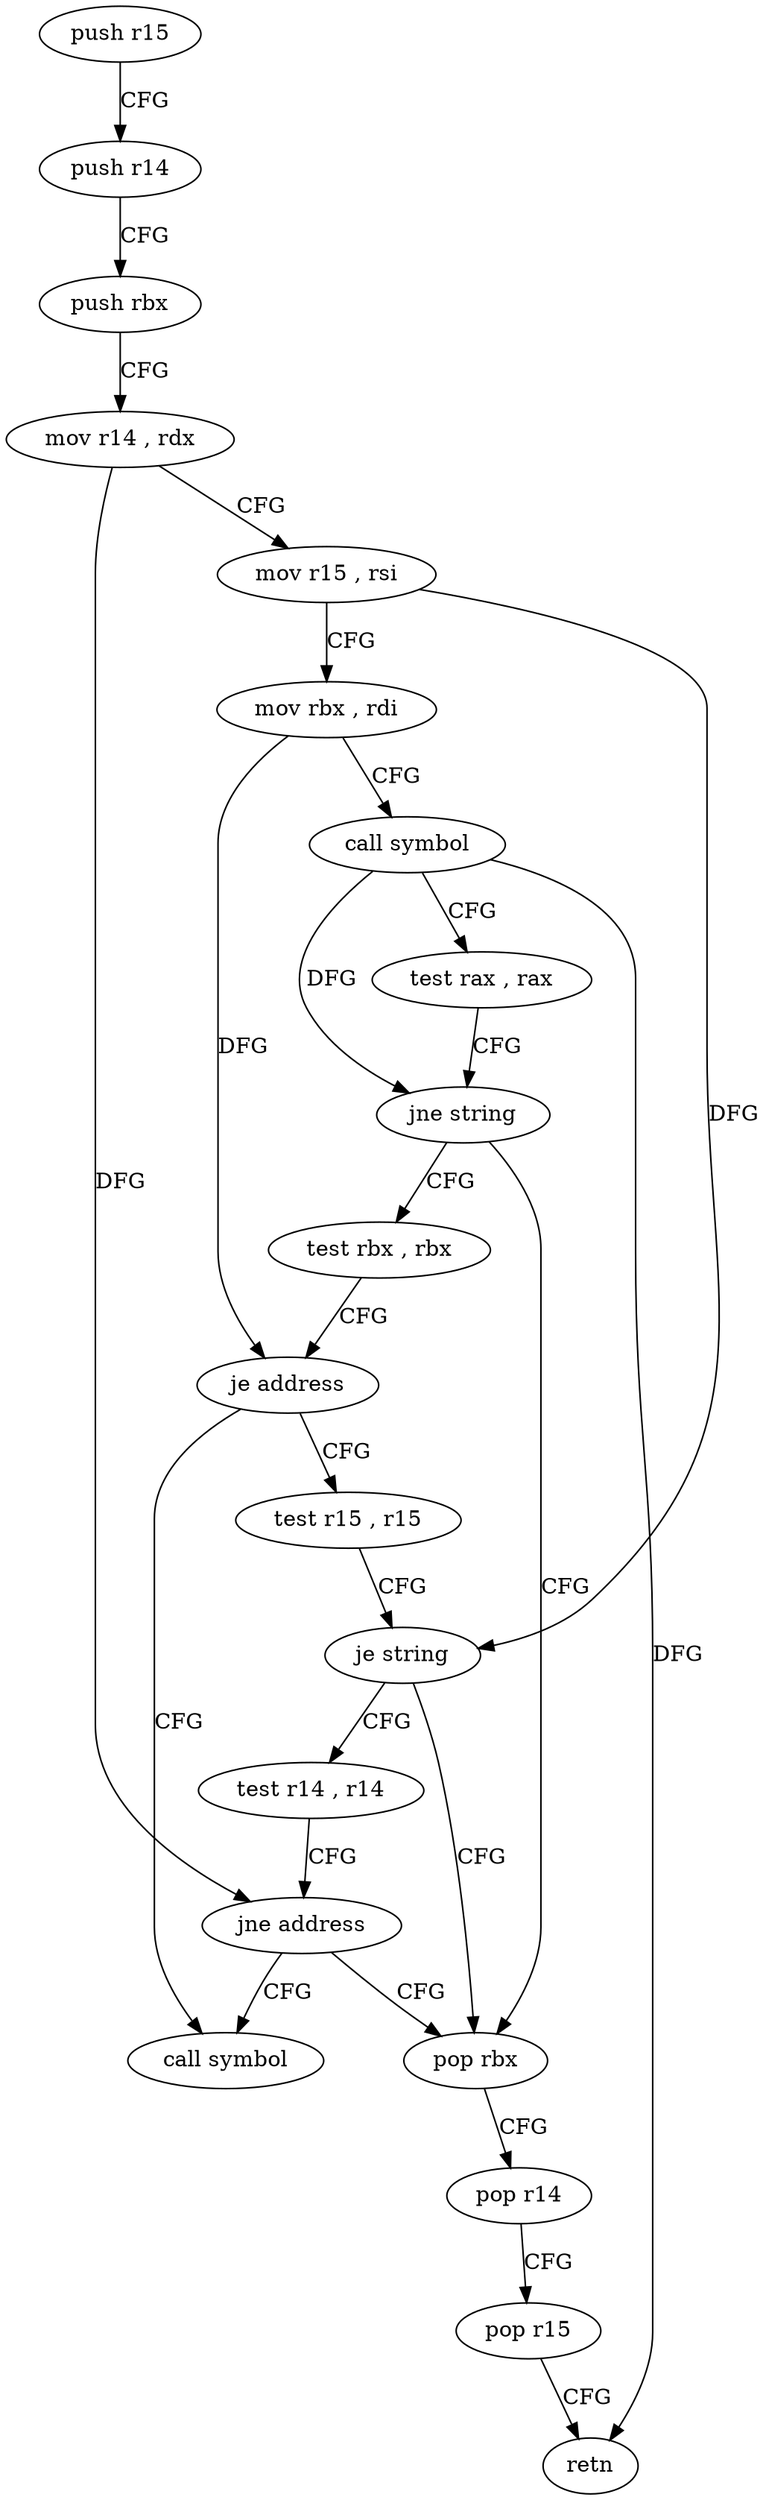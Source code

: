 digraph "func" {
"4215104" [label = "push r15" ]
"4215106" [label = "push r14" ]
"4215108" [label = "push rbx" ]
"4215109" [label = "mov r14 , rdx" ]
"4215112" [label = "mov r15 , rsi" ]
"4215115" [label = "mov rbx , rdi" ]
"4215118" [label = "call symbol" ]
"4215123" [label = "test rax , rax" ]
"4215126" [label = "jne string" ]
"4215143" [label = "pop rbx" ]
"4215128" [label = "test rbx , rbx" ]
"4215144" [label = "pop r14" ]
"4215146" [label = "pop r15" ]
"4215148" [label = "retn" ]
"4215131" [label = "je address" ]
"4215149" [label = "call symbol" ]
"4215133" [label = "test r15 , r15" ]
"4215136" [label = "je string" ]
"4215138" [label = "test r14 , r14" ]
"4215141" [label = "jne address" ]
"4215104" -> "4215106" [ label = "CFG" ]
"4215106" -> "4215108" [ label = "CFG" ]
"4215108" -> "4215109" [ label = "CFG" ]
"4215109" -> "4215112" [ label = "CFG" ]
"4215109" -> "4215141" [ label = "DFG" ]
"4215112" -> "4215115" [ label = "CFG" ]
"4215112" -> "4215136" [ label = "DFG" ]
"4215115" -> "4215118" [ label = "CFG" ]
"4215115" -> "4215131" [ label = "DFG" ]
"4215118" -> "4215123" [ label = "CFG" ]
"4215118" -> "4215126" [ label = "DFG" ]
"4215118" -> "4215148" [ label = "DFG" ]
"4215123" -> "4215126" [ label = "CFG" ]
"4215126" -> "4215143" [ label = "CFG" ]
"4215126" -> "4215128" [ label = "CFG" ]
"4215143" -> "4215144" [ label = "CFG" ]
"4215128" -> "4215131" [ label = "CFG" ]
"4215144" -> "4215146" [ label = "CFG" ]
"4215146" -> "4215148" [ label = "CFG" ]
"4215131" -> "4215149" [ label = "CFG" ]
"4215131" -> "4215133" [ label = "CFG" ]
"4215133" -> "4215136" [ label = "CFG" ]
"4215136" -> "4215143" [ label = "CFG" ]
"4215136" -> "4215138" [ label = "CFG" ]
"4215138" -> "4215141" [ label = "CFG" ]
"4215141" -> "4215149" [ label = "CFG" ]
"4215141" -> "4215143" [ label = "CFG" ]
}
